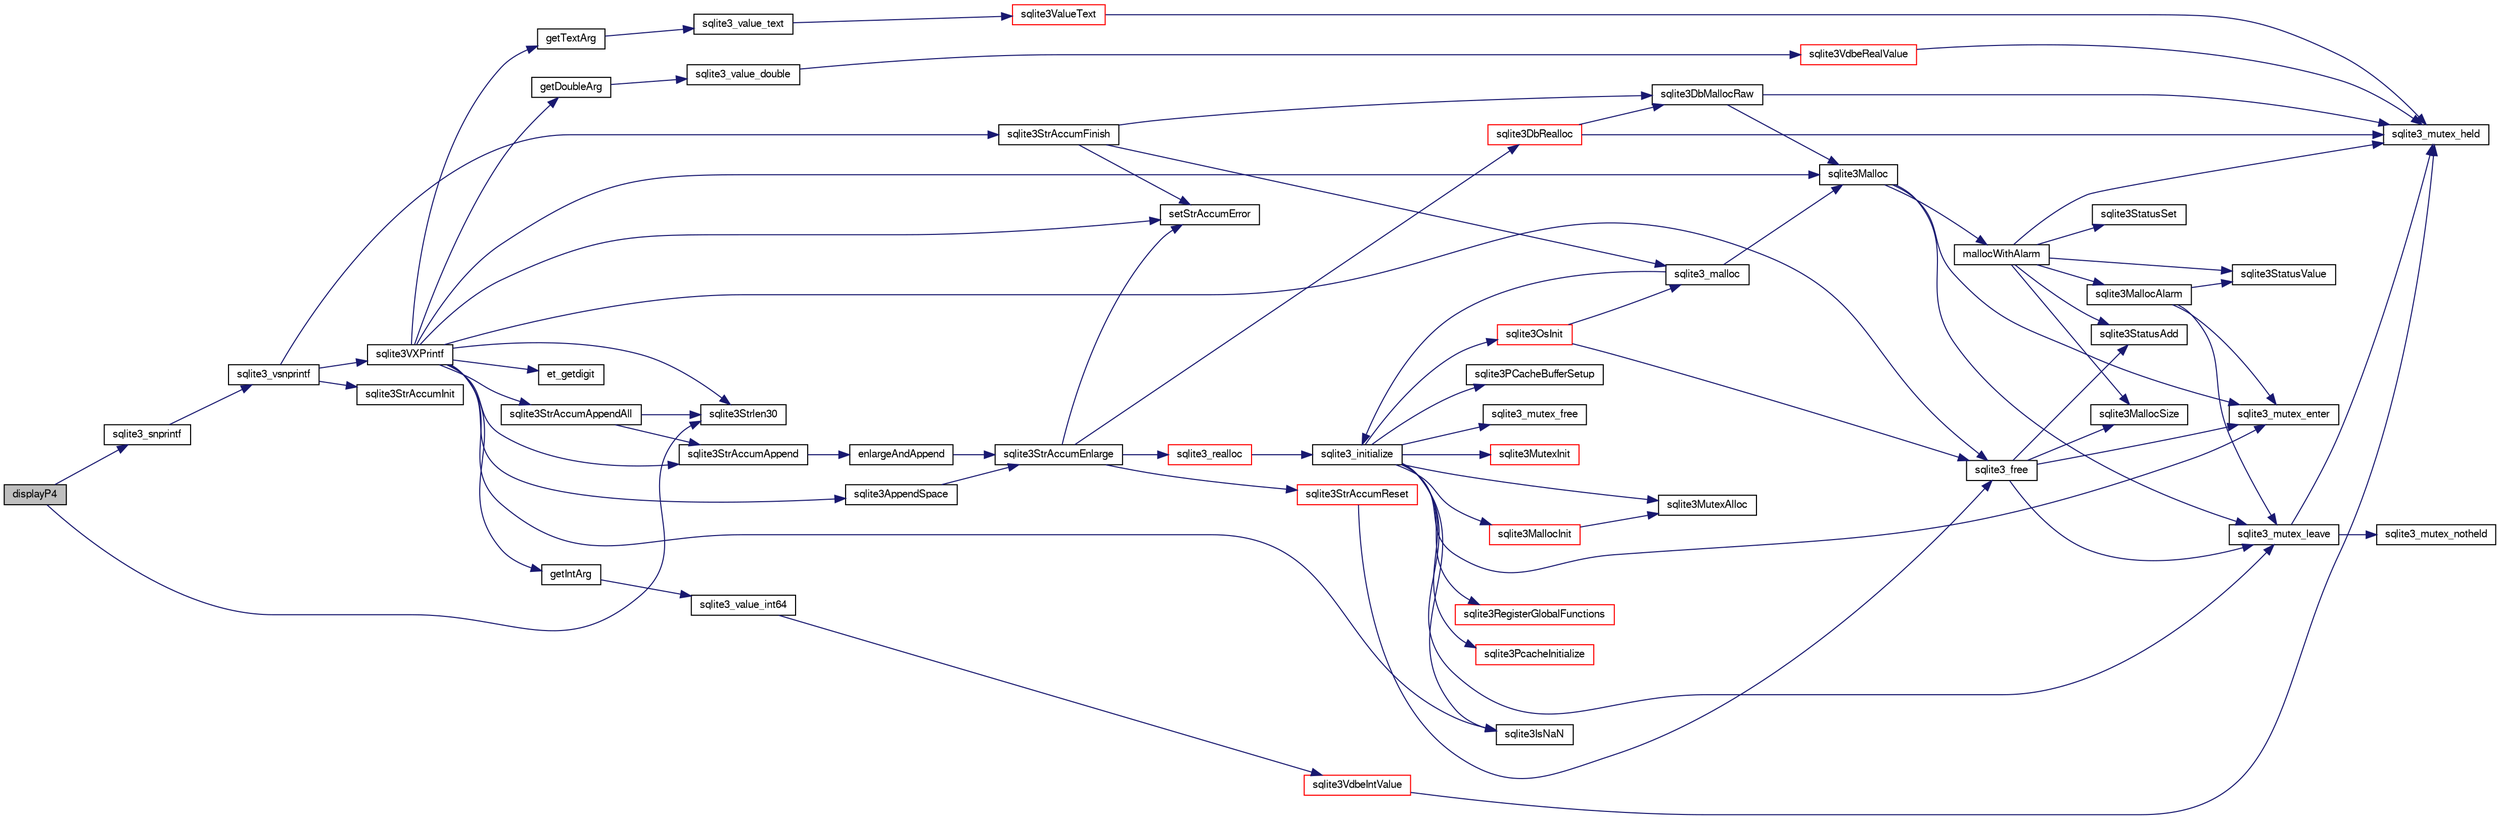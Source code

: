 digraph "displayP4"
{
  edge [fontname="FreeSans",fontsize="10",labelfontname="FreeSans",labelfontsize="10"];
  node [fontname="FreeSans",fontsize="10",shape=record];
  rankdir="LR";
  Node89016 [label="displayP4",height=0.2,width=0.4,color="black", fillcolor="grey75", style="filled", fontcolor="black"];
  Node89016 -> Node89017 [color="midnightblue",fontsize="10",style="solid",fontname="FreeSans"];
  Node89017 [label="sqlite3_snprintf",height=0.2,width=0.4,color="black", fillcolor="white", style="filled",URL="$sqlite3_8c.html#aa2695a752e971577f5784122f2013c40"];
  Node89017 -> Node89018 [color="midnightblue",fontsize="10",style="solid",fontname="FreeSans"];
  Node89018 [label="sqlite3_vsnprintf",height=0.2,width=0.4,color="black", fillcolor="white", style="filled",URL="$sqlite3_8c.html#a0862c03aea71d62847e452aa655add42"];
  Node89018 -> Node89019 [color="midnightblue",fontsize="10",style="solid",fontname="FreeSans"];
  Node89019 [label="sqlite3StrAccumInit",height=0.2,width=0.4,color="black", fillcolor="white", style="filled",URL="$sqlite3_8c.html#aabf95e113b9d54d519cd15a56215f560"];
  Node89018 -> Node89020 [color="midnightblue",fontsize="10",style="solid",fontname="FreeSans"];
  Node89020 [label="sqlite3VXPrintf",height=0.2,width=0.4,color="black", fillcolor="white", style="filled",URL="$sqlite3_8c.html#a63c25806c9bd4a2b76f9a0eb232c6bde"];
  Node89020 -> Node89021 [color="midnightblue",fontsize="10",style="solid",fontname="FreeSans"];
  Node89021 [label="sqlite3StrAccumAppend",height=0.2,width=0.4,color="black", fillcolor="white", style="filled",URL="$sqlite3_8c.html#a56664fa33def33c5a5245b623441d5e0"];
  Node89021 -> Node89022 [color="midnightblue",fontsize="10",style="solid",fontname="FreeSans"];
  Node89022 [label="enlargeAndAppend",height=0.2,width=0.4,color="black", fillcolor="white", style="filled",URL="$sqlite3_8c.html#a25b21e61dc0883d849890eaa8a18088a"];
  Node89022 -> Node89023 [color="midnightblue",fontsize="10",style="solid",fontname="FreeSans"];
  Node89023 [label="sqlite3StrAccumEnlarge",height=0.2,width=0.4,color="black", fillcolor="white", style="filled",URL="$sqlite3_8c.html#a38976500a97c69d65086eeccca82dd96"];
  Node89023 -> Node89024 [color="midnightblue",fontsize="10",style="solid",fontname="FreeSans"];
  Node89024 [label="setStrAccumError",height=0.2,width=0.4,color="black", fillcolor="white", style="filled",URL="$sqlite3_8c.html#a3dc479a1fc8ba1ab8edfe51f8a0b102c"];
  Node89023 -> Node89025 [color="midnightblue",fontsize="10",style="solid",fontname="FreeSans"];
  Node89025 [label="sqlite3StrAccumReset",height=0.2,width=0.4,color="red", fillcolor="white", style="filled",URL="$sqlite3_8c.html#ad7e70f4ec9d2fa3a63a371e2c7c555d8"];
  Node89025 -> Node89032 [color="midnightblue",fontsize="10",style="solid",fontname="FreeSans"];
  Node89032 [label="sqlite3_free",height=0.2,width=0.4,color="black", fillcolor="white", style="filled",URL="$sqlite3_8c.html#a6552349e36a8a691af5487999ab09519"];
  Node89032 -> Node89033 [color="midnightblue",fontsize="10",style="solid",fontname="FreeSans"];
  Node89033 [label="sqlite3_mutex_enter",height=0.2,width=0.4,color="black", fillcolor="white", style="filled",URL="$sqlite3_8c.html#a1c12cde690bd89f104de5cbad12a6bf5"];
  Node89032 -> Node89034 [color="midnightblue",fontsize="10",style="solid",fontname="FreeSans"];
  Node89034 [label="sqlite3StatusAdd",height=0.2,width=0.4,color="black", fillcolor="white", style="filled",URL="$sqlite3_8c.html#afa029f93586aeab4cc85360905dae9cd"];
  Node89032 -> Node89030 [color="midnightblue",fontsize="10",style="solid",fontname="FreeSans"];
  Node89030 [label="sqlite3MallocSize",height=0.2,width=0.4,color="black", fillcolor="white", style="filled",URL="$sqlite3_8c.html#acf5d2a5f35270bafb050bd2def576955"];
  Node89032 -> Node89035 [color="midnightblue",fontsize="10",style="solid",fontname="FreeSans"];
  Node89035 [label="sqlite3_mutex_leave",height=0.2,width=0.4,color="black", fillcolor="white", style="filled",URL="$sqlite3_8c.html#a5838d235601dbd3c1fa993555c6bcc93"];
  Node89035 -> Node89027 [color="midnightblue",fontsize="10",style="solid",fontname="FreeSans"];
  Node89027 [label="sqlite3_mutex_held",height=0.2,width=0.4,color="black", fillcolor="white", style="filled",URL="$sqlite3_8c.html#acf77da68932b6bc163c5e68547ecc3e7"];
  Node89035 -> Node89036 [color="midnightblue",fontsize="10",style="solid",fontname="FreeSans"];
  Node89036 [label="sqlite3_mutex_notheld",height=0.2,width=0.4,color="black", fillcolor="white", style="filled",URL="$sqlite3_8c.html#a83967c837c1c000d3b5adcfaa688f5dc"];
  Node89023 -> Node89037 [color="midnightblue",fontsize="10",style="solid",fontname="FreeSans"];
  Node89037 [label="sqlite3DbRealloc",height=0.2,width=0.4,color="red", fillcolor="white", style="filled",URL="$sqlite3_8c.html#ae028f4902a9d29bcaf310ff289ee87dc"];
  Node89037 -> Node89027 [color="midnightblue",fontsize="10",style="solid",fontname="FreeSans"];
  Node89037 -> Node89038 [color="midnightblue",fontsize="10",style="solid",fontname="FreeSans"];
  Node89038 [label="sqlite3DbMallocRaw",height=0.2,width=0.4,color="black", fillcolor="white", style="filled",URL="$sqlite3_8c.html#abbe8be0cf7175e11ddc3e2218fad924e"];
  Node89038 -> Node89027 [color="midnightblue",fontsize="10",style="solid",fontname="FreeSans"];
  Node89038 -> Node89039 [color="midnightblue",fontsize="10",style="solid",fontname="FreeSans"];
  Node89039 [label="sqlite3Malloc",height=0.2,width=0.4,color="black", fillcolor="white", style="filled",URL="$sqlite3_8c.html#a361a2eaa846b1885f123abe46f5d8b2b"];
  Node89039 -> Node89033 [color="midnightblue",fontsize="10",style="solid",fontname="FreeSans"];
  Node89039 -> Node89040 [color="midnightblue",fontsize="10",style="solid",fontname="FreeSans"];
  Node89040 [label="mallocWithAlarm",height=0.2,width=0.4,color="black", fillcolor="white", style="filled",URL="$sqlite3_8c.html#ab070d5cf8e48ec8a6a43cf025d48598b"];
  Node89040 -> Node89027 [color="midnightblue",fontsize="10",style="solid",fontname="FreeSans"];
  Node89040 -> Node89041 [color="midnightblue",fontsize="10",style="solid",fontname="FreeSans"];
  Node89041 [label="sqlite3StatusSet",height=0.2,width=0.4,color="black", fillcolor="white", style="filled",URL="$sqlite3_8c.html#afec7586c01fcb5ea17dc9d7725a589d9"];
  Node89040 -> Node89042 [color="midnightblue",fontsize="10",style="solid",fontname="FreeSans"];
  Node89042 [label="sqlite3StatusValue",height=0.2,width=0.4,color="black", fillcolor="white", style="filled",URL="$sqlite3_8c.html#a30b8ac296c6e200c1fa57708d52c6ef6"];
  Node89040 -> Node89043 [color="midnightblue",fontsize="10",style="solid",fontname="FreeSans"];
  Node89043 [label="sqlite3MallocAlarm",height=0.2,width=0.4,color="black", fillcolor="white", style="filled",URL="$sqlite3_8c.html#ada66988e8471d1198f3219c062377508"];
  Node89043 -> Node89042 [color="midnightblue",fontsize="10",style="solid",fontname="FreeSans"];
  Node89043 -> Node89035 [color="midnightblue",fontsize="10",style="solid",fontname="FreeSans"];
  Node89043 -> Node89033 [color="midnightblue",fontsize="10",style="solid",fontname="FreeSans"];
  Node89040 -> Node89030 [color="midnightblue",fontsize="10",style="solid",fontname="FreeSans"];
  Node89040 -> Node89034 [color="midnightblue",fontsize="10",style="solid",fontname="FreeSans"];
  Node89039 -> Node89035 [color="midnightblue",fontsize="10",style="solid",fontname="FreeSans"];
  Node89023 -> Node89218 [color="midnightblue",fontsize="10",style="solid",fontname="FreeSans"];
  Node89218 [label="sqlite3_realloc",height=0.2,width=0.4,color="red", fillcolor="white", style="filled",URL="$sqlite3_8c.html#a822d9e42f6ab4b2ec803f311aeb9618d"];
  Node89218 -> Node89045 [color="midnightblue",fontsize="10",style="solid",fontname="FreeSans"];
  Node89045 [label="sqlite3_initialize",height=0.2,width=0.4,color="black", fillcolor="white", style="filled",URL="$sqlite3_8c.html#ab0c0ee2d5d4cf8b28e9572296a8861df"];
  Node89045 -> Node89046 [color="midnightblue",fontsize="10",style="solid",fontname="FreeSans"];
  Node89046 [label="sqlite3MutexInit",height=0.2,width=0.4,color="red", fillcolor="white", style="filled",URL="$sqlite3_8c.html#a7906afcdd1cdb3d0007eb932398a1158"];
  Node89045 -> Node89064 [color="midnightblue",fontsize="10",style="solid",fontname="FreeSans"];
  Node89064 [label="sqlite3MutexAlloc",height=0.2,width=0.4,color="black", fillcolor="white", style="filled",URL="$sqlite3_8c.html#a0e3f432ee581f6876b590e7ad7e84e19"];
  Node89045 -> Node89033 [color="midnightblue",fontsize="10",style="solid",fontname="FreeSans"];
  Node89045 -> Node89065 [color="midnightblue",fontsize="10",style="solid",fontname="FreeSans"];
  Node89065 [label="sqlite3MallocInit",height=0.2,width=0.4,color="red", fillcolor="white", style="filled",URL="$sqlite3_8c.html#a9e06f9e7cad0d83ce80ab493c9533552"];
  Node89065 -> Node89064 [color="midnightblue",fontsize="10",style="solid",fontname="FreeSans"];
  Node89045 -> Node89035 [color="midnightblue",fontsize="10",style="solid",fontname="FreeSans"];
  Node89045 -> Node89108 [color="midnightblue",fontsize="10",style="solid",fontname="FreeSans"];
  Node89108 [label="sqlite3RegisterGlobalFunctions",height=0.2,width=0.4,color="red", fillcolor="white", style="filled",URL="$sqlite3_8c.html#a9f75bd111010f29e1b8d74344473c4ec"];
  Node89045 -> Node89286 [color="midnightblue",fontsize="10",style="solid",fontname="FreeSans"];
  Node89286 [label="sqlite3PcacheInitialize",height=0.2,width=0.4,color="red", fillcolor="white", style="filled",URL="$sqlite3_8c.html#a2902c61ddc88bea002c4d69fe4052b1f"];
  Node89045 -> Node89287 [color="midnightblue",fontsize="10",style="solid",fontname="FreeSans"];
  Node89287 [label="sqlite3OsInit",height=0.2,width=0.4,color="red", fillcolor="white", style="filled",URL="$sqlite3_8c.html#afeaa886fe1ca086a30fd278b1d069762"];
  Node89287 -> Node89071 [color="midnightblue",fontsize="10",style="solid",fontname="FreeSans"];
  Node89071 [label="sqlite3_malloc",height=0.2,width=0.4,color="black", fillcolor="white", style="filled",URL="$sqlite3_8c.html#ac79dba55fc32b6a840cf5a9769bce7cd"];
  Node89071 -> Node89045 [color="midnightblue",fontsize="10",style="solid",fontname="FreeSans"];
  Node89071 -> Node89039 [color="midnightblue",fontsize="10",style="solid",fontname="FreeSans"];
  Node89287 -> Node89032 [color="midnightblue",fontsize="10",style="solid",fontname="FreeSans"];
  Node89045 -> Node89291 [color="midnightblue",fontsize="10",style="solid",fontname="FreeSans"];
  Node89291 [label="sqlite3PCacheBufferSetup",height=0.2,width=0.4,color="black", fillcolor="white", style="filled",URL="$sqlite3_8c.html#ad18a1eebefdfbc4254f473f7b0101937"];
  Node89045 -> Node89292 [color="midnightblue",fontsize="10",style="solid",fontname="FreeSans"];
  Node89292 [label="sqlite3_mutex_free",height=0.2,width=0.4,color="black", fillcolor="white", style="filled",URL="$sqlite3_8c.html#a2db2e72e08f6873afa9c61b0ec726fec"];
  Node89045 -> Node89186 [color="midnightblue",fontsize="10",style="solid",fontname="FreeSans"];
  Node89186 [label="sqlite3IsNaN",height=0.2,width=0.4,color="black", fillcolor="white", style="filled",URL="$sqlite3_8c.html#aed4d78203877c3486765ccbc7feebb50"];
  Node89020 -> Node89293 [color="midnightblue",fontsize="10",style="solid",fontname="FreeSans"];
  Node89293 [label="getIntArg",height=0.2,width=0.4,color="black", fillcolor="white", style="filled",URL="$sqlite3_8c.html#abff258963dbd9205fb299851a64c67be"];
  Node89293 -> Node89177 [color="midnightblue",fontsize="10",style="solid",fontname="FreeSans"];
  Node89177 [label="sqlite3_value_int64",height=0.2,width=0.4,color="black", fillcolor="white", style="filled",URL="$sqlite3_8c.html#ab38d8627f4750672e72712df0b709e0d"];
  Node89177 -> Node89165 [color="midnightblue",fontsize="10",style="solid",fontname="FreeSans"];
  Node89165 [label="sqlite3VdbeIntValue",height=0.2,width=0.4,color="red", fillcolor="white", style="filled",URL="$sqlite3_8c.html#a3dc28e3bfdbecf81633c3697a3aacd45"];
  Node89165 -> Node89027 [color="midnightblue",fontsize="10",style="solid",fontname="FreeSans"];
  Node89020 -> Node89039 [color="midnightblue",fontsize="10",style="solid",fontname="FreeSans"];
  Node89020 -> Node89024 [color="midnightblue",fontsize="10",style="solid",fontname="FreeSans"];
  Node89020 -> Node89294 [color="midnightblue",fontsize="10",style="solid",fontname="FreeSans"];
  Node89294 [label="getDoubleArg",height=0.2,width=0.4,color="black", fillcolor="white", style="filled",URL="$sqlite3_8c.html#a1cf25120072c85bd261983b24c12c3d9"];
  Node89294 -> Node89181 [color="midnightblue",fontsize="10",style="solid",fontname="FreeSans"];
  Node89181 [label="sqlite3_value_double",height=0.2,width=0.4,color="black", fillcolor="white", style="filled",URL="$sqlite3_8c.html#a3e50c1a2dd484a8b6911c9d163816b88"];
  Node89181 -> Node89182 [color="midnightblue",fontsize="10",style="solid",fontname="FreeSans"];
  Node89182 [label="sqlite3VdbeRealValue",height=0.2,width=0.4,color="red", fillcolor="white", style="filled",URL="$sqlite3_8c.html#a5bf943a4f9a5516911b3bc610e3d64e0"];
  Node89182 -> Node89027 [color="midnightblue",fontsize="10",style="solid",fontname="FreeSans"];
  Node89020 -> Node89186 [color="midnightblue",fontsize="10",style="solid",fontname="FreeSans"];
  Node89020 -> Node89106 [color="midnightblue",fontsize="10",style="solid",fontname="FreeSans"];
  Node89106 [label="sqlite3Strlen30",height=0.2,width=0.4,color="black", fillcolor="white", style="filled",URL="$sqlite3_8c.html#a3dcd80ba41f1a308193dee74857b62a7"];
  Node89020 -> Node89295 [color="midnightblue",fontsize="10",style="solid",fontname="FreeSans"];
  Node89295 [label="et_getdigit",height=0.2,width=0.4,color="black", fillcolor="white", style="filled",URL="$sqlite3_8c.html#a40c5a308749ad07cc2397a53e081bff0"];
  Node89020 -> Node89296 [color="midnightblue",fontsize="10",style="solid",fontname="FreeSans"];
  Node89296 [label="getTextArg",height=0.2,width=0.4,color="black", fillcolor="white", style="filled",URL="$sqlite3_8c.html#afbb41850423ef20071cefaab0431e04d"];
  Node89296 -> Node89111 [color="midnightblue",fontsize="10",style="solid",fontname="FreeSans"];
  Node89111 [label="sqlite3_value_text",height=0.2,width=0.4,color="black", fillcolor="white", style="filled",URL="$sqlite3_8c.html#aef2ace3239e6dd59c74110faa70f8171"];
  Node89111 -> Node89112 [color="midnightblue",fontsize="10",style="solid",fontname="FreeSans"];
  Node89112 [label="sqlite3ValueText",height=0.2,width=0.4,color="red", fillcolor="white", style="filled",URL="$sqlite3_8c.html#ad567a94e52d1adf81f4857fdba00a59b"];
  Node89112 -> Node89027 [color="midnightblue",fontsize="10",style="solid",fontname="FreeSans"];
  Node89020 -> Node89297 [color="midnightblue",fontsize="10",style="solid",fontname="FreeSans"];
  Node89297 [label="sqlite3StrAccumAppendAll",height=0.2,width=0.4,color="black", fillcolor="white", style="filled",URL="$sqlite3_8c.html#acaf8f3e4f99a3c3a4a77e9c987547289"];
  Node89297 -> Node89021 [color="midnightblue",fontsize="10",style="solid",fontname="FreeSans"];
  Node89297 -> Node89106 [color="midnightblue",fontsize="10",style="solid",fontname="FreeSans"];
  Node89020 -> Node89298 [color="midnightblue",fontsize="10",style="solid",fontname="FreeSans"];
  Node89298 [label="sqlite3AppendSpace",height=0.2,width=0.4,color="black", fillcolor="white", style="filled",URL="$sqlite3_8c.html#aefd38a5afc0020d4a93855c3ee7c63a8"];
  Node89298 -> Node89023 [color="midnightblue",fontsize="10",style="solid",fontname="FreeSans"];
  Node89020 -> Node89032 [color="midnightblue",fontsize="10",style="solid",fontname="FreeSans"];
  Node89018 -> Node89070 [color="midnightblue",fontsize="10",style="solid",fontname="FreeSans"];
  Node89070 [label="sqlite3StrAccumFinish",height=0.2,width=0.4,color="black", fillcolor="white", style="filled",URL="$sqlite3_8c.html#adb7f26b10ac1b847db6f000ef4c2e2ba"];
  Node89070 -> Node89038 [color="midnightblue",fontsize="10",style="solid",fontname="FreeSans"];
  Node89070 -> Node89071 [color="midnightblue",fontsize="10",style="solid",fontname="FreeSans"];
  Node89070 -> Node89024 [color="midnightblue",fontsize="10",style="solid",fontname="FreeSans"];
  Node89016 -> Node89106 [color="midnightblue",fontsize="10",style="solid",fontname="FreeSans"];
}
